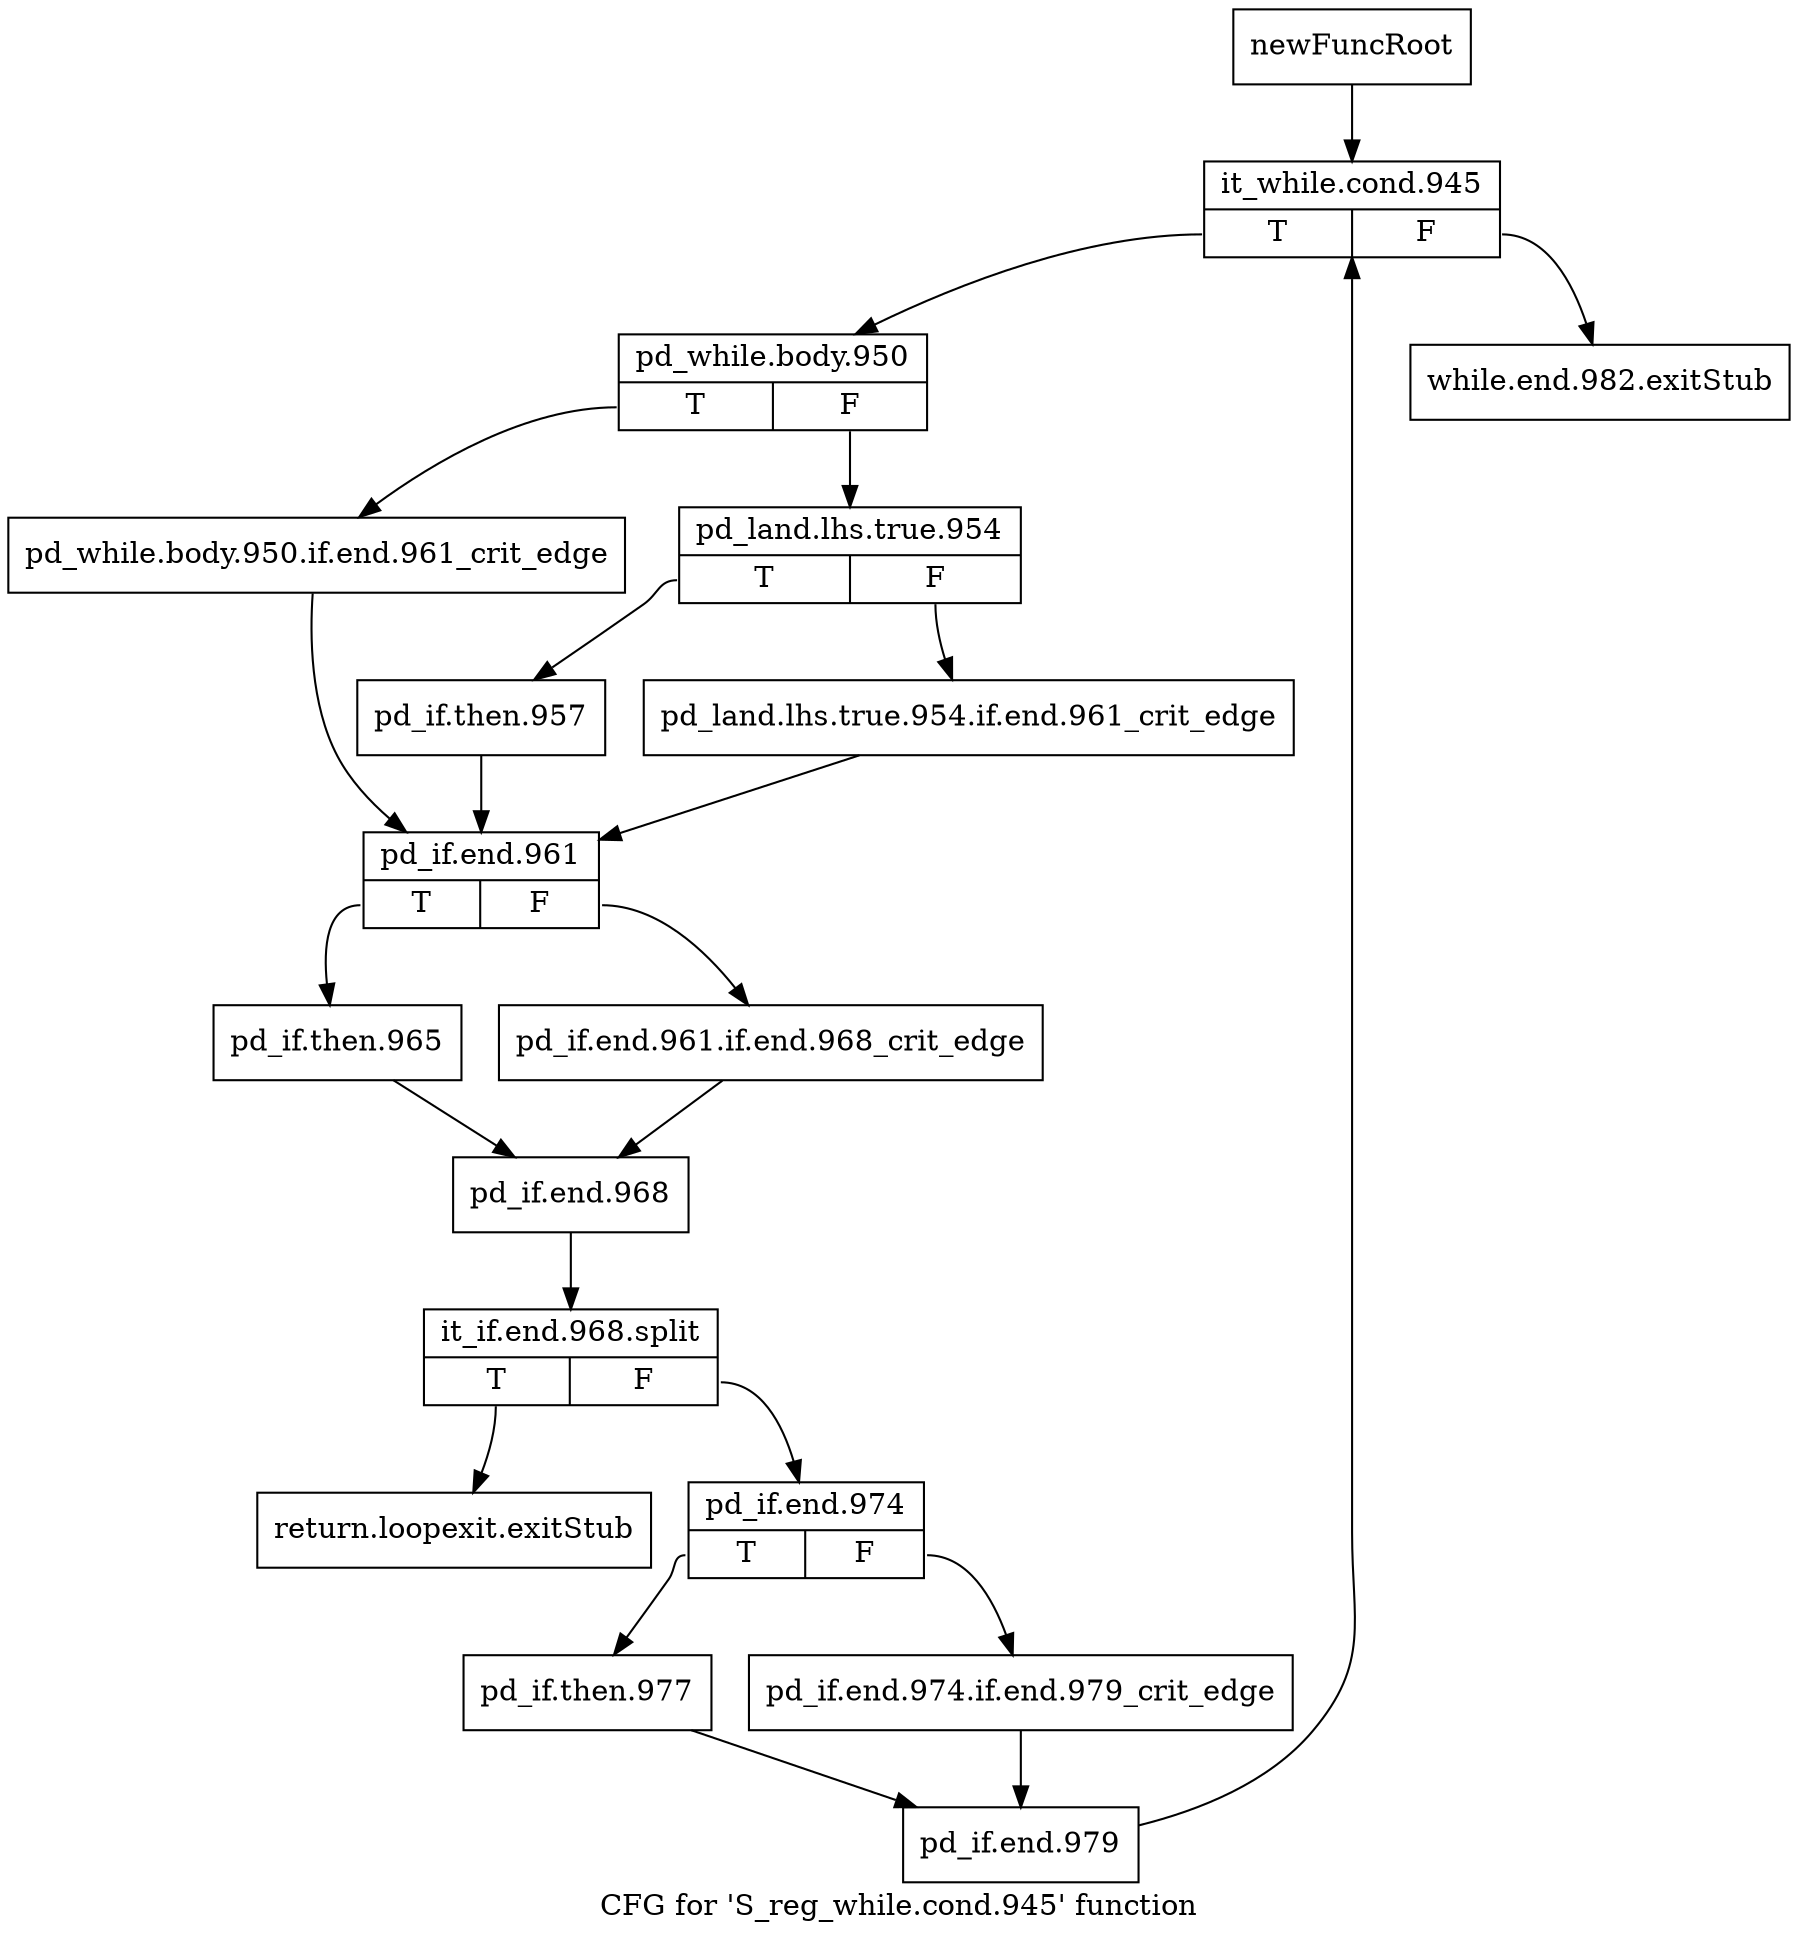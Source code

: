 digraph "CFG for 'S_reg_while.cond.945' function" {
	label="CFG for 'S_reg_while.cond.945' function";

	Node0x5117f00 [shape=record,label="{newFuncRoot}"];
	Node0x5117f00 -> Node0x5117ff0;
	Node0x5117f50 [shape=record,label="{while.end.982.exitStub}"];
	Node0x5117fa0 [shape=record,label="{return.loopexit.exitStub}"];
	Node0x5117ff0 [shape=record,label="{it_while.cond.945|{<s0>T|<s1>F}}"];
	Node0x5117ff0:s0 -> Node0x5118040;
	Node0x5117ff0:s1 -> Node0x5117f50;
	Node0x5118040 [shape=record,label="{pd_while.body.950|{<s0>T|<s1>F}}"];
	Node0x5118040:s0 -> Node0x5118180;
	Node0x5118040:s1 -> Node0x5118090;
	Node0x5118090 [shape=record,label="{pd_land.lhs.true.954|{<s0>T|<s1>F}}"];
	Node0x5118090:s0 -> Node0x5118130;
	Node0x5118090:s1 -> Node0x51180e0;
	Node0x51180e0 [shape=record,label="{pd_land.lhs.true.954.if.end.961_crit_edge}"];
	Node0x51180e0 -> Node0x51181d0;
	Node0x5118130 [shape=record,label="{pd_if.then.957}"];
	Node0x5118130 -> Node0x51181d0;
	Node0x5118180 [shape=record,label="{pd_while.body.950.if.end.961_crit_edge}"];
	Node0x5118180 -> Node0x51181d0;
	Node0x51181d0 [shape=record,label="{pd_if.end.961|{<s0>T|<s1>F}}"];
	Node0x51181d0:s0 -> Node0x5118270;
	Node0x51181d0:s1 -> Node0x5118220;
	Node0x5118220 [shape=record,label="{pd_if.end.961.if.end.968_crit_edge}"];
	Node0x5118220 -> Node0x51182c0;
	Node0x5118270 [shape=record,label="{pd_if.then.965}"];
	Node0x5118270 -> Node0x51182c0;
	Node0x51182c0 [shape=record,label="{pd_if.end.968}"];
	Node0x51182c0 -> Node0x64768f0;
	Node0x64768f0 [shape=record,label="{it_if.end.968.split|{<s0>T|<s1>F}}"];
	Node0x64768f0:s0 -> Node0x5117fa0;
	Node0x64768f0:s1 -> Node0x5118310;
	Node0x5118310 [shape=record,label="{pd_if.end.974|{<s0>T|<s1>F}}"];
	Node0x5118310:s0 -> Node0x51183b0;
	Node0x5118310:s1 -> Node0x5118360;
	Node0x5118360 [shape=record,label="{pd_if.end.974.if.end.979_crit_edge}"];
	Node0x5118360 -> Node0x5118400;
	Node0x51183b0 [shape=record,label="{pd_if.then.977}"];
	Node0x51183b0 -> Node0x5118400;
	Node0x5118400 [shape=record,label="{pd_if.end.979}"];
	Node0x5118400 -> Node0x5117ff0;
}
